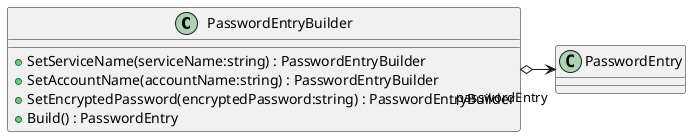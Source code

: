 @startuml
class PasswordEntryBuilder {
    + SetServiceName(serviceName:string) : PasswordEntryBuilder
    + SetAccountName(accountName:string) : PasswordEntryBuilder
    + SetEncryptedPassword(encryptedPassword:string) : PasswordEntryBuilder
    + Build() : PasswordEntry
}
PasswordEntryBuilder o-> "_passwordEntry" PasswordEntry
@enduml
